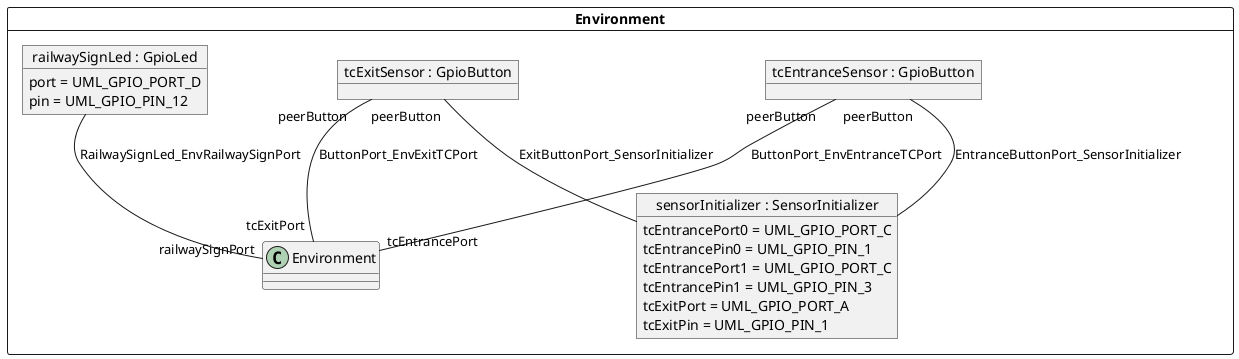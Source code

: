 

@startuml
	package Environment <<card>> {
		object "tcEntranceSensor : GpioButton" as LevelCrossingEnvironment_Environment_tcEntranceSensor
		object "tcExitSensor : GpioButton" as LevelCrossingEnvironment_Environment_tcExitSensor
		object "railwaySignLed : GpioLed" as LevelCrossingEnvironment_Environment_railwaySignLed {
			port = UML_GPIO_PORT_D
			pin = UML_GPIO_PIN_12
		}
		object "sensorInitializer : SensorInitializer" as LevelCrossingEnvironment_Environment_sensorInitializer {
			tcEntrancePort0 = UML_GPIO_PORT_C
			tcEntrancePin0 = UML_GPIO_PIN_1
			tcEntrancePort1 = UML_GPIO_PORT_C
			tcEntrancePin1 = UML_GPIO_PIN_3
			tcExitPort = UML_GPIO_PORT_A
			tcExitPin = UML_GPIO_PIN_1
		}
		LevelCrossingEnvironment_Environment_tcEntranceSensor "peerButton" -- "tcEntrancePort" Environment : ButtonPort_EnvEntranceTCPort
		LevelCrossingEnvironment_Environment_tcExitSensor "peerButton" -- "tcExitPort" Environment : ButtonPort_EnvExitTCPort
		LevelCrossingEnvironment_Environment_railwaySignLed -- "railwaySignPort" Environment : RailwaySignLed_EnvRailwaySignPort
		LevelCrossingEnvironment_Environment_tcEntranceSensor "peerButton" -- LevelCrossingEnvironment_Environment_sensorInitializer : EntranceButtonPort_SensorInitializer
		LevelCrossingEnvironment_Environment_tcExitSensor "peerButton" -- LevelCrossingEnvironment_Environment_sensorInitializer : ExitButtonPort_SensorInitializer
	}
@enduml
